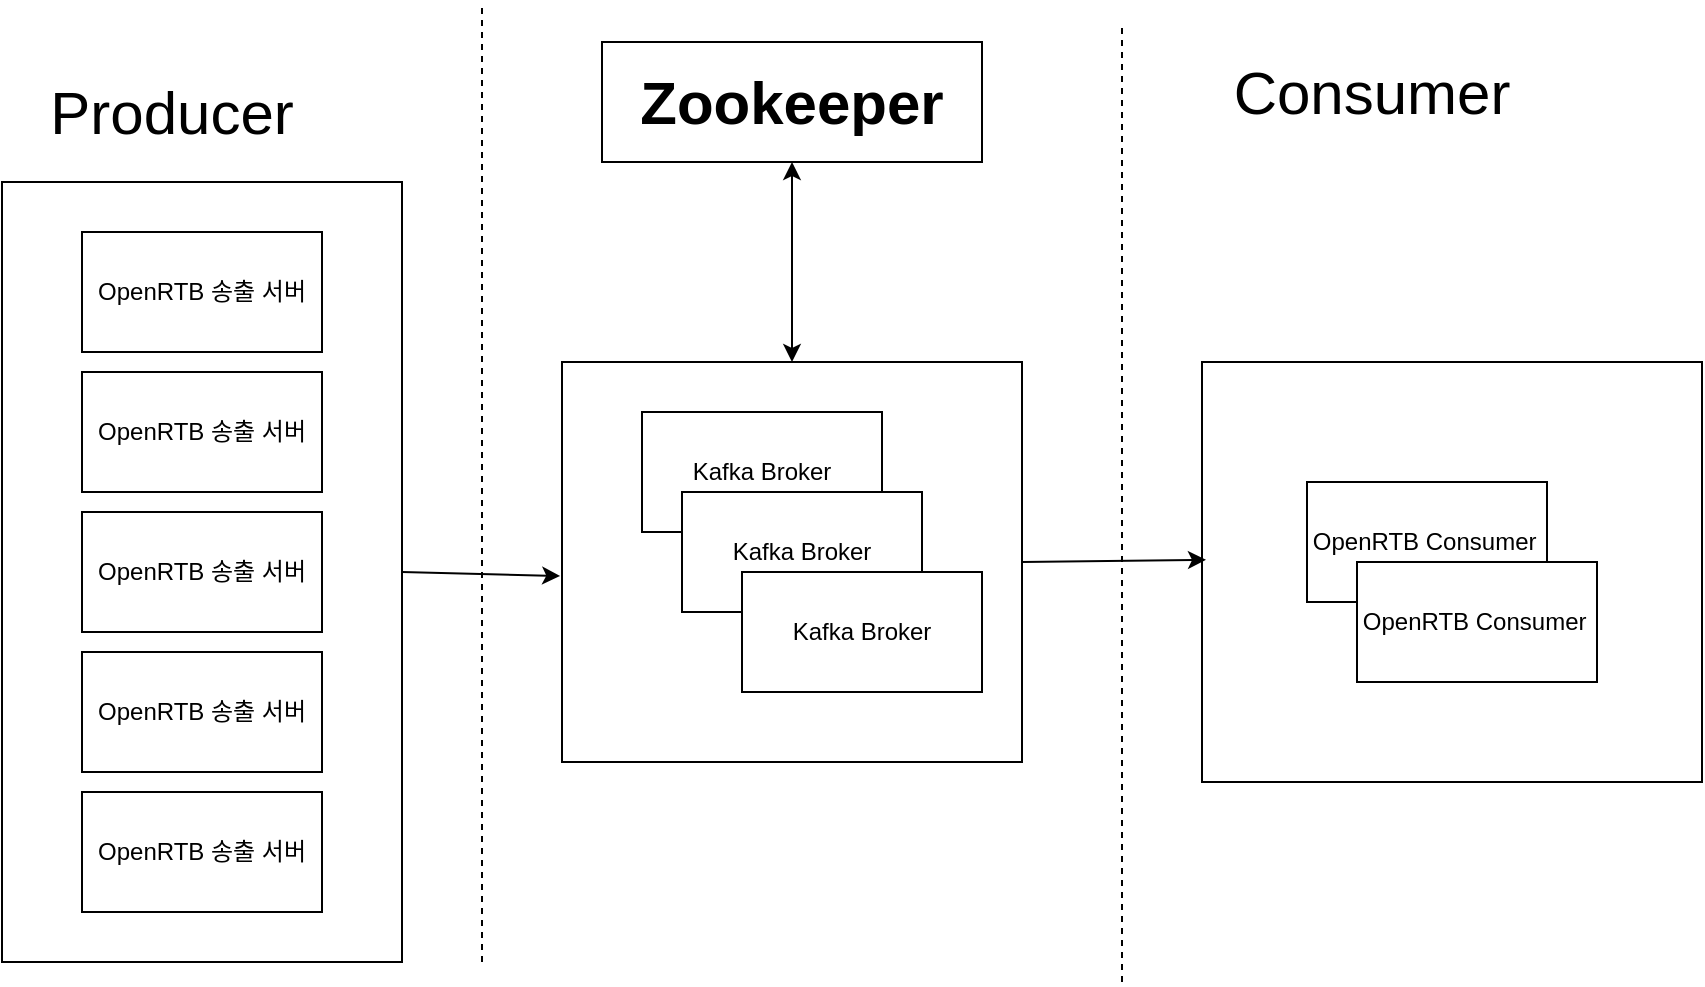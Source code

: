 <mxfile version="14.9.3" type="github">
  <diagram name="Page-1" id="5f0bae14-7c28-e335-631c-24af17079c00">
    <mxGraphModel dx="1422" dy="762" grid="1" gridSize="10" guides="1" tooltips="1" connect="1" arrows="1" fold="1" page="1" pageScale="1" pageWidth="1100" pageHeight="850" background="none" math="0" shadow="0">
      <root>
        <mxCell id="0" />
        <mxCell id="1" parent="0" />
        <mxCell id="h1nCb9S4i5P1c_Ehgcyn-24" value="" style="rounded=0;whiteSpace=wrap;html=1;" vertex="1" parent="1">
          <mxGeometry x="640" y="330" width="250" height="210" as="geometry" />
        </mxCell>
        <mxCell id="h1nCb9S4i5P1c_Ehgcyn-18" value="" style="rounded=0;whiteSpace=wrap;html=1;" vertex="1" parent="1">
          <mxGeometry x="320" y="330" width="230" height="200" as="geometry" />
        </mxCell>
        <mxCell id="h1nCb9S4i5P1c_Ehgcyn-2" value="" style="endArrow=none;dashed=1;html=1;" edge="1" parent="1">
          <mxGeometry width="50" height="50" relative="1" as="geometry">
            <mxPoint x="280" y="630" as="sourcePoint" />
            <mxPoint x="280" y="150" as="targetPoint" />
          </mxGeometry>
        </mxCell>
        <mxCell id="h1nCb9S4i5P1c_Ehgcyn-3" value="" style="endArrow=none;dashed=1;html=1;" edge="1" parent="1">
          <mxGeometry width="50" height="50" relative="1" as="geometry">
            <mxPoint x="600" y="640" as="sourcePoint" />
            <mxPoint x="600" y="160" as="targetPoint" />
          </mxGeometry>
        </mxCell>
        <mxCell id="h1nCb9S4i5P1c_Ehgcyn-4" value="" style="rounded=0;whiteSpace=wrap;html=1;" vertex="1" parent="1">
          <mxGeometry x="40" y="240" width="200" height="390" as="geometry" />
        </mxCell>
        <mxCell id="h1nCb9S4i5P1c_Ehgcyn-5" value="&lt;font style=&quot;font-size: 30px&quot;&gt;Producer&lt;/font&gt;" style="text;html=1;strokeColor=none;fillColor=none;align=center;verticalAlign=middle;whiteSpace=wrap;rounded=0;" vertex="1" parent="1">
          <mxGeometry x="70" y="180" width="110" height="50" as="geometry" />
        </mxCell>
        <mxCell id="h1nCb9S4i5P1c_Ehgcyn-6" value="OpenRTB 송출 서버" style="rounded=0;whiteSpace=wrap;html=1;" vertex="1" parent="1">
          <mxGeometry x="80" y="265" width="120" height="60" as="geometry" />
        </mxCell>
        <mxCell id="h1nCb9S4i5P1c_Ehgcyn-7" value="OpenRTB 송출 서버" style="rounded=0;whiteSpace=wrap;html=1;" vertex="1" parent="1">
          <mxGeometry x="80" y="335" width="120" height="60" as="geometry" />
        </mxCell>
        <mxCell id="h1nCb9S4i5P1c_Ehgcyn-8" value="OpenRTB 송출 서버" style="rounded=0;whiteSpace=wrap;html=1;" vertex="1" parent="1">
          <mxGeometry x="80" y="405" width="120" height="60" as="geometry" />
        </mxCell>
        <mxCell id="h1nCb9S4i5P1c_Ehgcyn-9" value="OpenRTB 송출 서버" style="rounded=0;whiteSpace=wrap;html=1;" vertex="1" parent="1">
          <mxGeometry x="80" y="475" width="120" height="60" as="geometry" />
        </mxCell>
        <mxCell id="h1nCb9S4i5P1c_Ehgcyn-10" value="OpenRTB 송출 서버" style="rounded=0;whiteSpace=wrap;html=1;" vertex="1" parent="1">
          <mxGeometry x="80" y="545" width="120" height="60" as="geometry" />
        </mxCell>
        <mxCell id="h1nCb9S4i5P1c_Ehgcyn-12" value="Kafka Broker" style="rounded=0;whiteSpace=wrap;html=1;" vertex="1" parent="1">
          <mxGeometry x="360" y="355" width="120" height="60" as="geometry" />
        </mxCell>
        <mxCell id="h1nCb9S4i5P1c_Ehgcyn-13" value="Kafka Broker" style="rounded=0;whiteSpace=wrap;html=1;" vertex="1" parent="1">
          <mxGeometry x="380" y="395" width="120" height="60" as="geometry" />
        </mxCell>
        <mxCell id="h1nCb9S4i5P1c_Ehgcyn-14" value="Kafka Broker" style="rounded=0;whiteSpace=wrap;html=1;" vertex="1" parent="1">
          <mxGeometry x="410" y="435" width="120" height="60" as="geometry" />
        </mxCell>
        <mxCell id="h1nCb9S4i5P1c_Ehgcyn-19" value="" style="endArrow=classic;html=1;exitX=1;exitY=0.5;exitDx=0;exitDy=0;entryX=-0.004;entryY=0.535;entryDx=0;entryDy=0;entryPerimeter=0;" edge="1" parent="1" source="h1nCb9S4i5P1c_Ehgcyn-4" target="h1nCb9S4i5P1c_Ehgcyn-18">
          <mxGeometry width="50" height="50" relative="1" as="geometry">
            <mxPoint x="560" y="520" as="sourcePoint" />
            <mxPoint x="610" y="470" as="targetPoint" />
          </mxGeometry>
        </mxCell>
        <mxCell id="h1nCb9S4i5P1c_Ehgcyn-20" value="" style="endArrow=classic;startArrow=classic;html=1;entryX=0.5;entryY=1;entryDx=0;entryDy=0;exitX=0.5;exitY=0;exitDx=0;exitDy=0;" edge="1" parent="1" source="h1nCb9S4i5P1c_Ehgcyn-18">
          <mxGeometry width="50" height="50" relative="1" as="geometry">
            <mxPoint x="480" y="520" as="sourcePoint" />
            <mxPoint x="435" y="230" as="targetPoint" />
          </mxGeometry>
        </mxCell>
        <mxCell id="h1nCb9S4i5P1c_Ehgcyn-21" value="&lt;span style=&quot;font-size: 30px&quot;&gt;Consumer&lt;/span&gt;" style="text;html=1;strokeColor=none;fillColor=none;align=center;verticalAlign=middle;whiteSpace=wrap;rounded=0;" vertex="1" parent="1">
          <mxGeometry x="670" y="170" width="110" height="50" as="geometry" />
        </mxCell>
        <mxCell id="h1nCb9S4i5P1c_Ehgcyn-22" value="OpenRTB Consumer&amp;nbsp;" style="rounded=0;whiteSpace=wrap;html=1;" vertex="1" parent="1">
          <mxGeometry x="692.5" y="390" width="120" height="60" as="geometry" />
        </mxCell>
        <mxCell id="h1nCb9S4i5P1c_Ehgcyn-23" value="OpenRTB Consumer&amp;nbsp;" style="rounded=0;whiteSpace=wrap;html=1;" vertex="1" parent="1">
          <mxGeometry x="717.5" y="430" width="120" height="60" as="geometry" />
        </mxCell>
        <mxCell id="h1nCb9S4i5P1c_Ehgcyn-25" value="" style="endArrow=classic;html=1;exitX=1;exitY=0.5;exitDx=0;exitDy=0;entryX=0.008;entryY=0.471;entryDx=0;entryDy=0;entryPerimeter=0;" edge="1" parent="1" source="h1nCb9S4i5P1c_Ehgcyn-18" target="h1nCb9S4i5P1c_Ehgcyn-24">
          <mxGeometry width="50" height="50" relative="1" as="geometry">
            <mxPoint x="560" y="380" as="sourcePoint" />
            <mxPoint x="610" y="330" as="targetPoint" />
          </mxGeometry>
        </mxCell>
        <mxCell id="h1nCb9S4i5P1c_Ehgcyn-26" value="&lt;font style=&quot;font-size: 30px&quot;&gt;&lt;b&gt;Zookeeper&lt;/b&gt;&lt;/font&gt;" style="rounded=0;whiteSpace=wrap;html=1;" vertex="1" parent="1">
          <mxGeometry x="340" y="170" width="190" height="60" as="geometry" />
        </mxCell>
      </root>
    </mxGraphModel>
  </diagram>
</mxfile>
